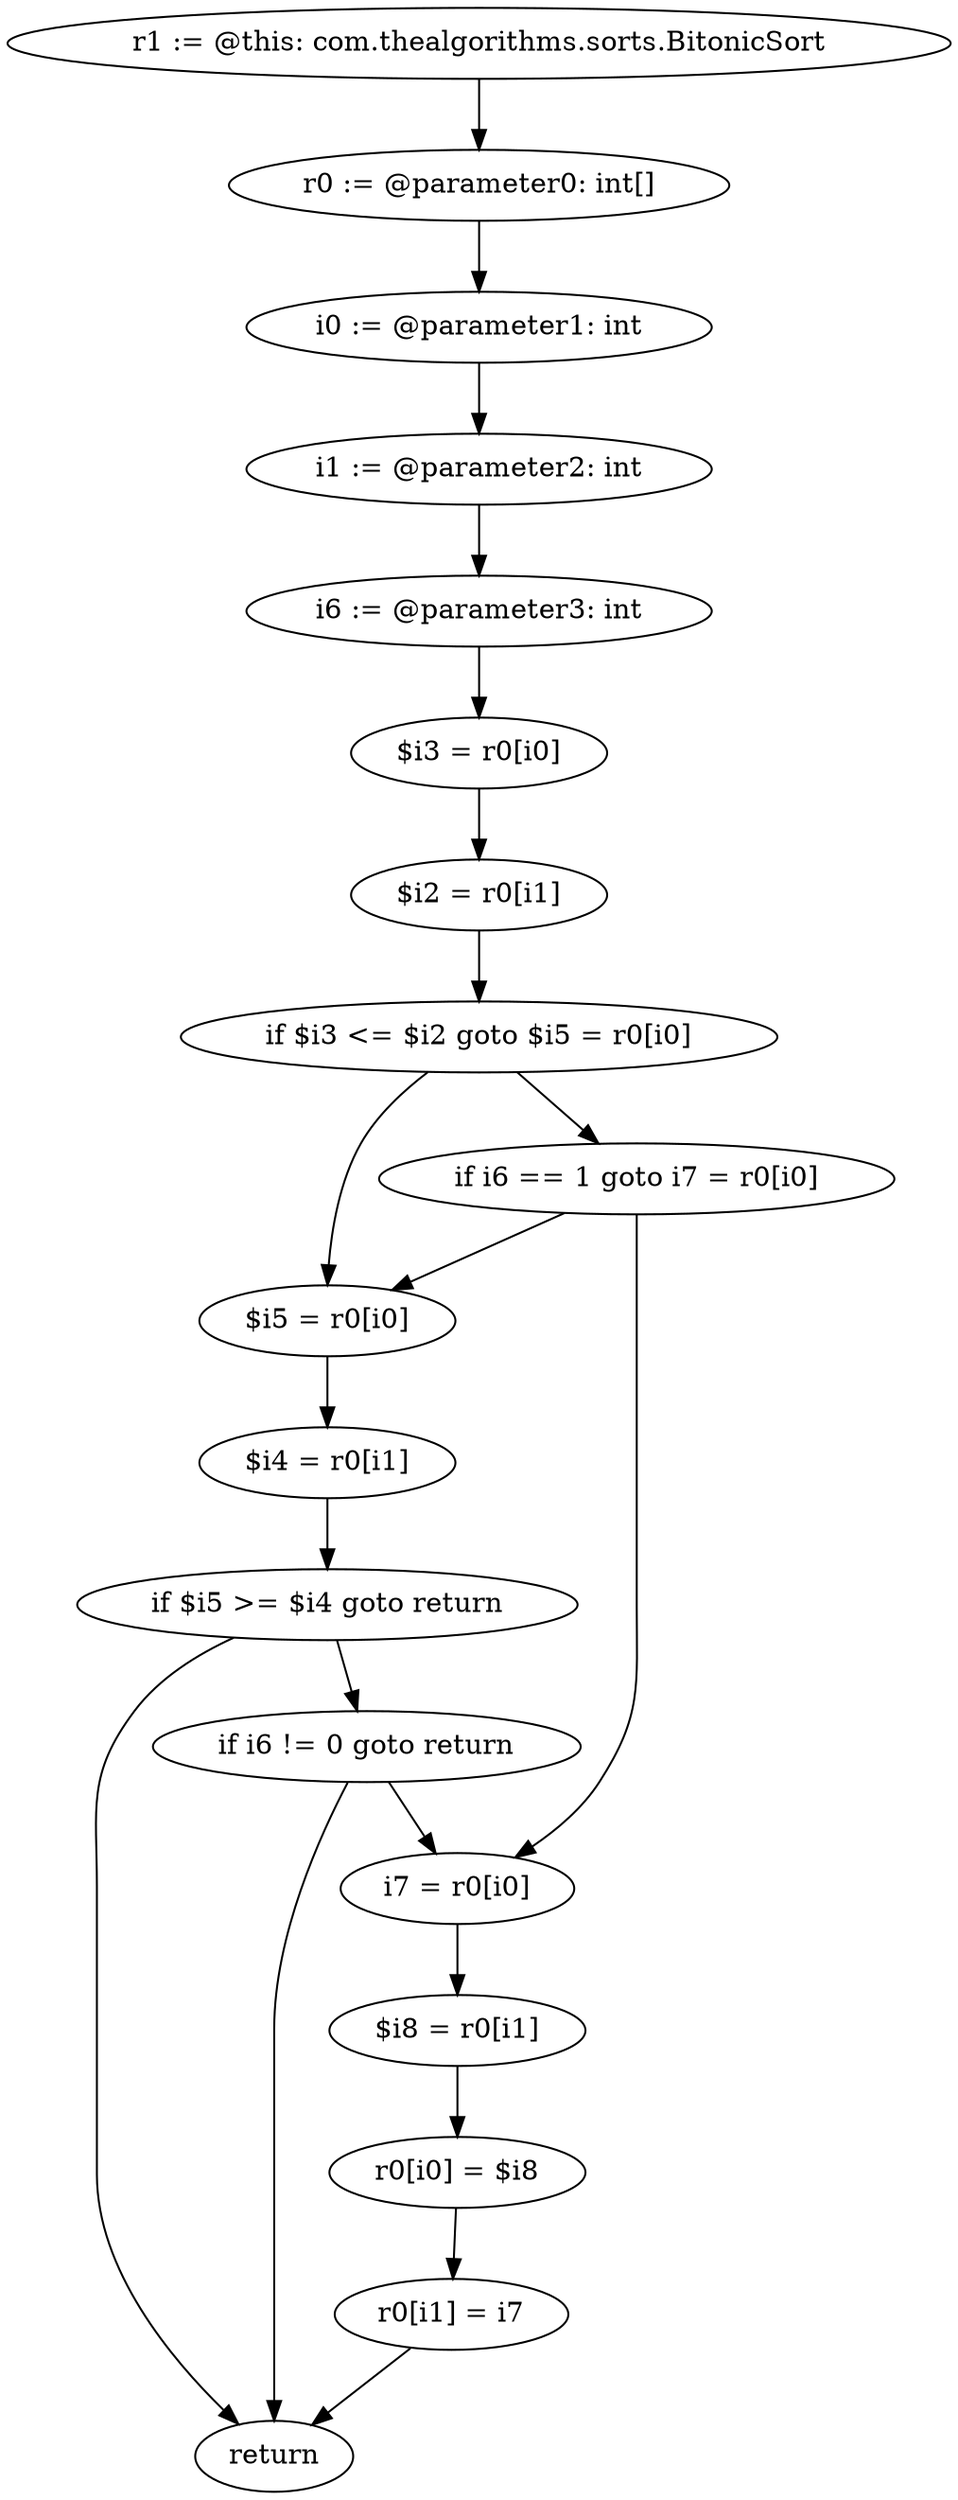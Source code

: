 digraph "unitGraph" {
    "r1 := @this: com.thealgorithms.sorts.BitonicSort"
    "r0 := @parameter0: int[]"
    "i0 := @parameter1: int"
    "i1 := @parameter2: int"
    "i6 := @parameter3: int"
    "$i3 = r0[i0]"
    "$i2 = r0[i1]"
    "if $i3 <= $i2 goto $i5 = r0[i0]"
    "if i6 == 1 goto i7 = r0[i0]"
    "$i5 = r0[i0]"
    "$i4 = r0[i1]"
    "if $i5 >= $i4 goto return"
    "if i6 != 0 goto return"
    "i7 = r0[i0]"
    "$i8 = r0[i1]"
    "r0[i0] = $i8"
    "r0[i1] = i7"
    "return"
    "r1 := @this: com.thealgorithms.sorts.BitonicSort"->"r0 := @parameter0: int[]";
    "r0 := @parameter0: int[]"->"i0 := @parameter1: int";
    "i0 := @parameter1: int"->"i1 := @parameter2: int";
    "i1 := @parameter2: int"->"i6 := @parameter3: int";
    "i6 := @parameter3: int"->"$i3 = r0[i0]";
    "$i3 = r0[i0]"->"$i2 = r0[i1]";
    "$i2 = r0[i1]"->"if $i3 <= $i2 goto $i5 = r0[i0]";
    "if $i3 <= $i2 goto $i5 = r0[i0]"->"if i6 == 1 goto i7 = r0[i0]";
    "if $i3 <= $i2 goto $i5 = r0[i0]"->"$i5 = r0[i0]";
    "if i6 == 1 goto i7 = r0[i0]"->"$i5 = r0[i0]";
    "if i6 == 1 goto i7 = r0[i0]"->"i7 = r0[i0]";
    "$i5 = r0[i0]"->"$i4 = r0[i1]";
    "$i4 = r0[i1]"->"if $i5 >= $i4 goto return";
    "if $i5 >= $i4 goto return"->"if i6 != 0 goto return";
    "if $i5 >= $i4 goto return"->"return";
    "if i6 != 0 goto return"->"i7 = r0[i0]";
    "if i6 != 0 goto return"->"return";
    "i7 = r0[i0]"->"$i8 = r0[i1]";
    "$i8 = r0[i1]"->"r0[i0] = $i8";
    "r0[i0] = $i8"->"r0[i1] = i7";
    "r0[i1] = i7"->"return";
}
